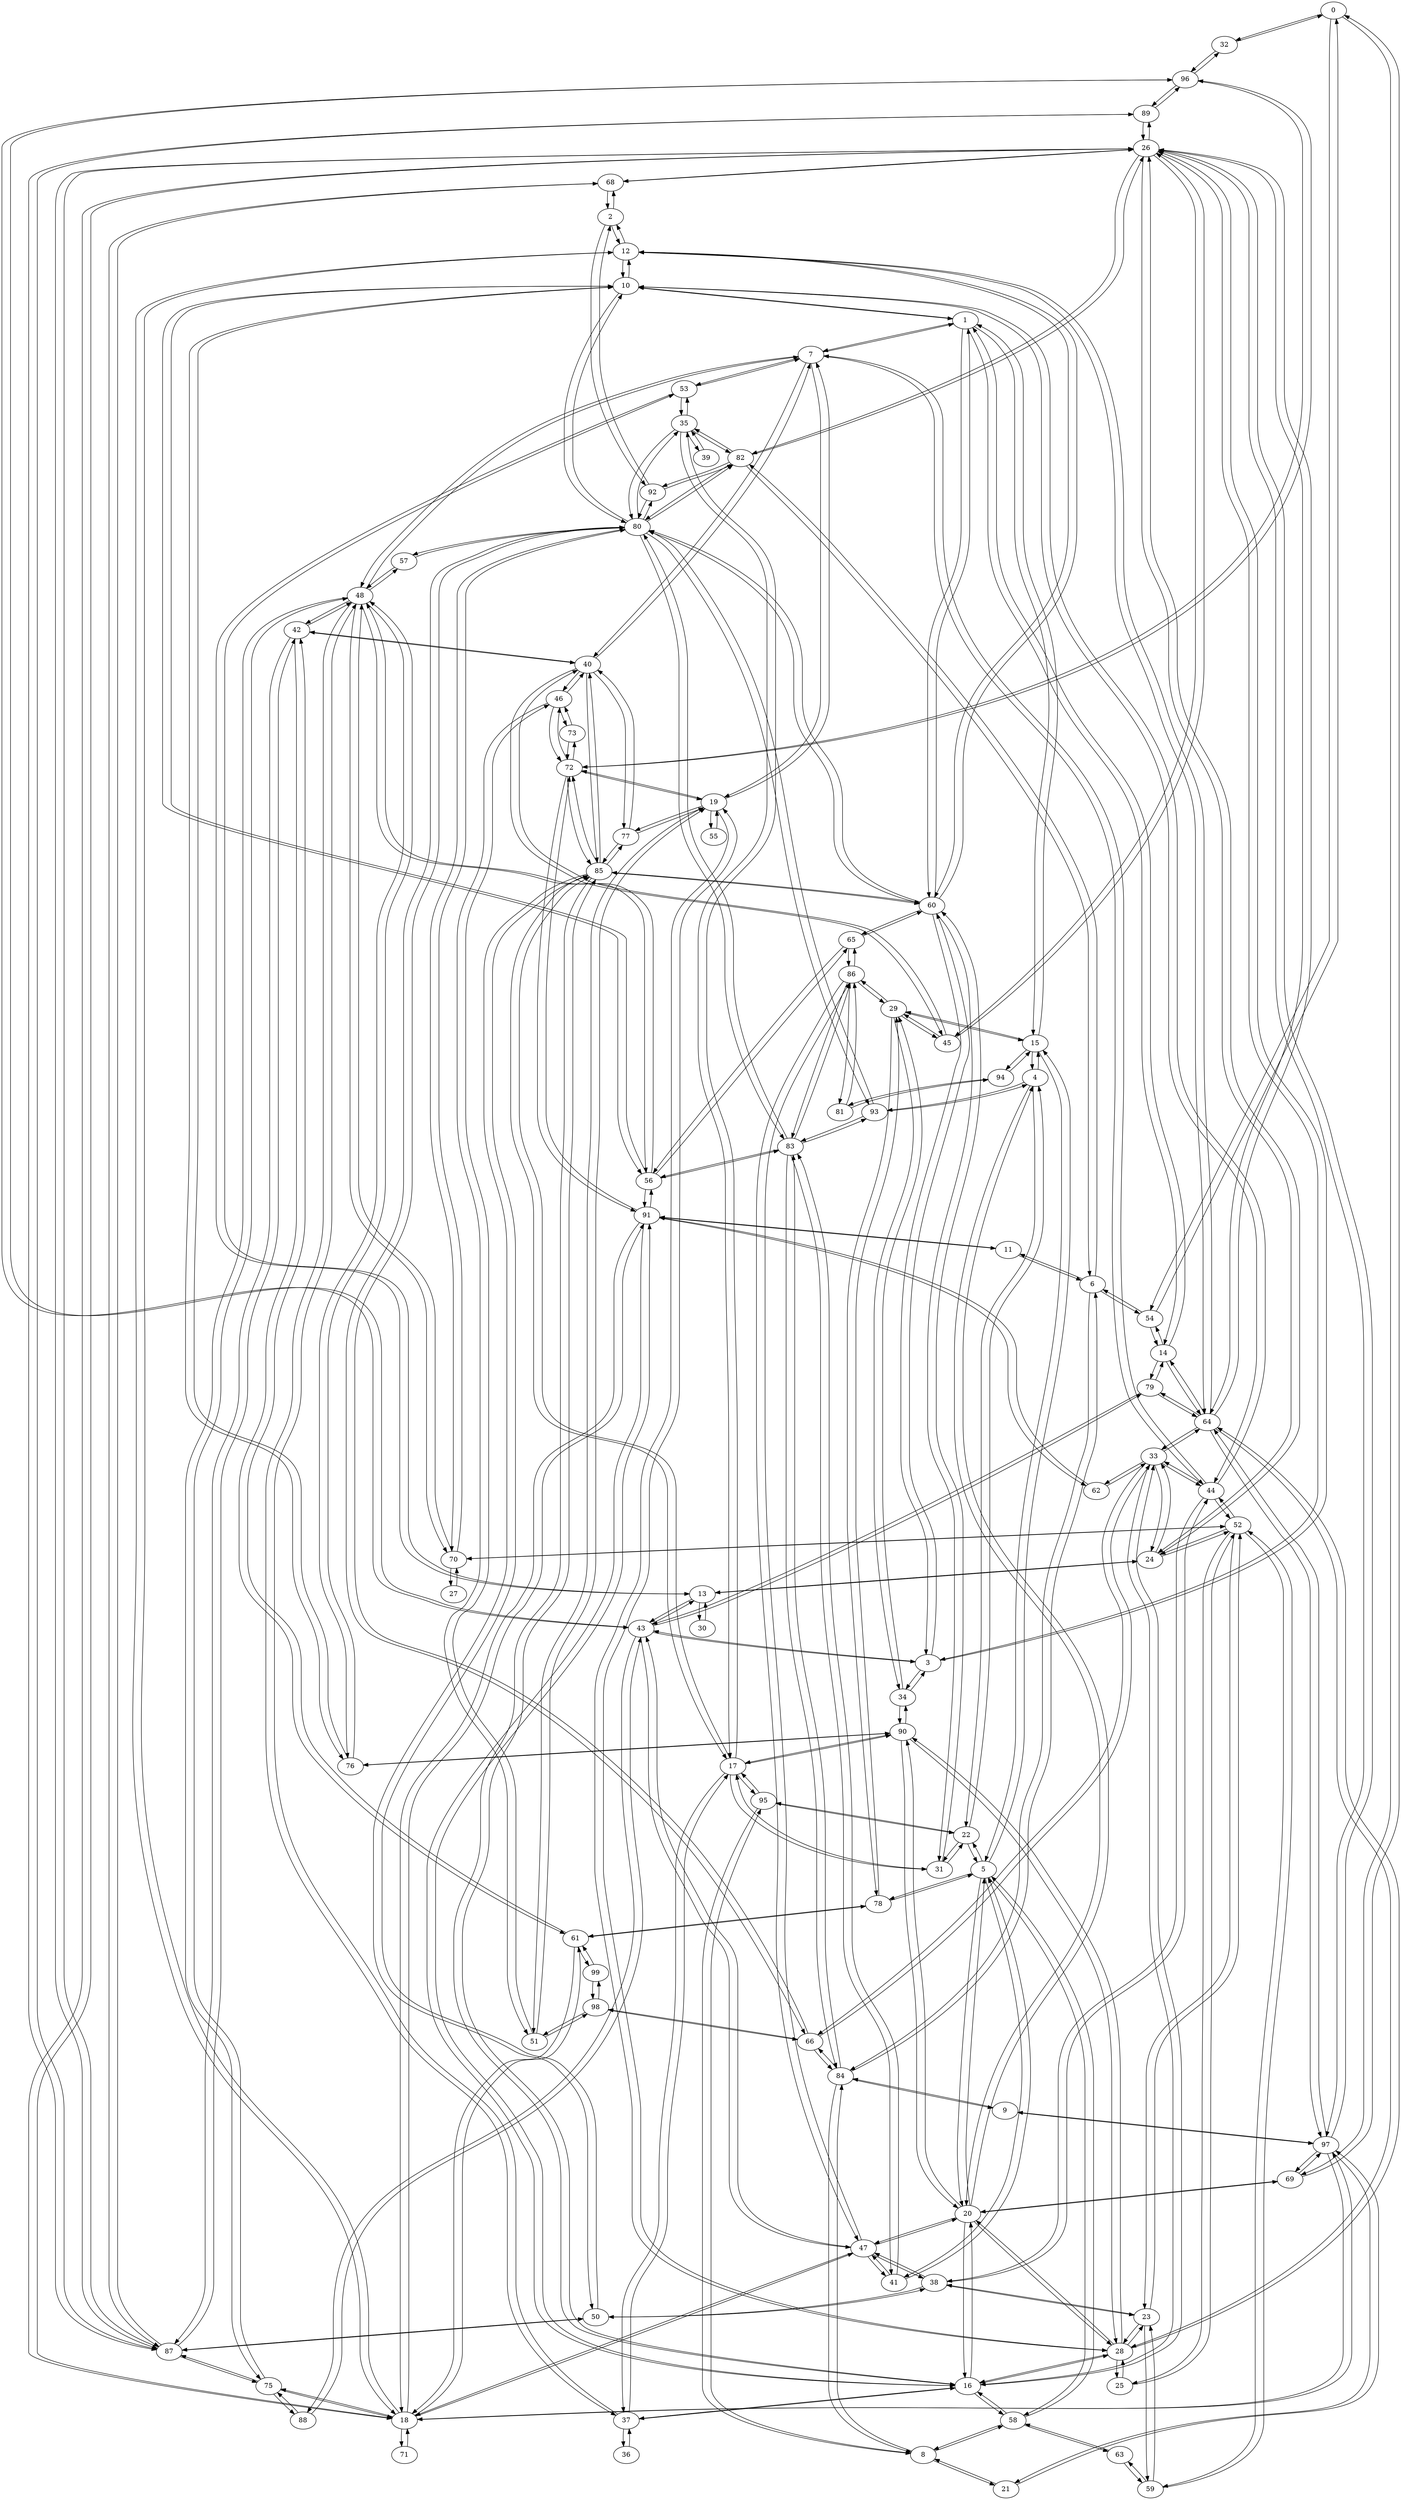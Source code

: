 strict digraph "" {
	0	[id=0,
		type=switch];
	32	[id=32,
		type=switch];
	0 -> 32	[capacity="1Gbps"];
	54	[id=54,
		type=switch];
	0 -> 54	[capacity="1Gbps"];
	69	[id=69,
		type=switch];
	0 -> 69	[capacity="1Gbps"];
	1	[id=1,
		type=switch];
	7	[id=7,
		type=switch];
	1 -> 7	[capacity="1Gbps"];
	10	[id=10,
		type=switch];
	1 -> 10	[capacity="1Gbps"];
	14	[id=14,
		type=switch];
	1 -> 14	[capacity="1Gbps"];
	15	[id=15,
		type=switch];
	1 -> 15	[capacity="1Gbps"];
	60	[id=60,
		type=switch];
	1 -> 60	[capacity="1Gbps"];
	2	[id=2,
		type=switch];
	12	[id=12,
		type=switch];
	2 -> 12	[capacity="1Gbps"];
	68	[id=68,
		type=switch];
	2 -> 68	[capacity="1Gbps"];
	92	[id=92,
		type=switch];
	2 -> 92	[capacity="1Gbps"];
	3	[id=3,
		type=switch];
	26	[id=26,
		type=switch];
	3 -> 26	[capacity="1Gbps"];
	34	[id=34,
		type=switch];
	3 -> 34	[capacity="1Gbps"];
	43	[id=43,
		type=switch];
	3 -> 43	[capacity="1Gbps"];
	3 -> 60	[capacity="1Gbps"];
	4	[id=4,
		type=switch];
	4 -> 15	[capacity="1Gbps"];
	20	[id=20,
		type=switch];
	4 -> 20	[capacity="1Gbps"];
	22	[id=22,
		type=switch];
	4 -> 22	[capacity="1Gbps"];
	93	[id=93,
		type=switch];
	4 -> 93	[capacity="1Gbps"];
	5	[id=5,
		type=switch];
	5 -> 15	[capacity="1Gbps"];
	5 -> 20	[capacity="1Gbps"];
	5 -> 22	[capacity="1Gbps"];
	41	[id=41,
		type=switch];
	5 -> 41	[capacity="1Gbps"];
	58	[id=58,
		type=switch];
	5 -> 58	[capacity="1Gbps"];
	78	[id=78,
		type=switch];
	5 -> 78	[capacity="1Gbps"];
	6	[id=6,
		type=switch];
	11	[id=11,
		type=switch];
	6 -> 11	[capacity="1Gbps"];
	6 -> 54	[capacity="1Gbps"];
	82	[id=82,
		type=switch];
	6 -> 82	[capacity="1Gbps"];
	84	[id=84,
		type=switch];
	6 -> 84	[capacity="1Gbps"];
	7 -> 1	[capacity="1Gbps"];
	19	[id=19,
		type=switch];
	7 -> 19	[capacity="1Gbps"];
	40	[id=40,
		type=switch];
	7 -> 40	[capacity="1Gbps"];
	44	[id=44,
		type=switch];
	7 -> 44	[capacity="1Gbps"];
	48	[id=48,
		type=switch];
	7 -> 48	[capacity="1Gbps"];
	53	[id=53,
		type=switch];
	7 -> 53	[capacity="1Gbps"];
	8	[id=8,
		type=switch];
	21	[id=21,
		type=switch];
	8 -> 21	[capacity="1Gbps"];
	8 -> 58	[capacity="1Gbps"];
	8 -> 84	[capacity="1Gbps"];
	95	[id=95,
		type=switch];
	8 -> 95	[capacity="1Gbps"];
	9	[id=9,
		type=switch];
	9 -> 84	[capacity="1Gbps"];
	97	[id=97,
		type=switch];
	9 -> 97	[capacity="1Gbps"];
	10 -> 1	[capacity="1Gbps"];
	10 -> 12	[capacity="1Gbps"];
	10 -> 44	[capacity="1Gbps"];
	56	[id=56,
		type=switch];
	10 -> 56	[capacity="1Gbps"];
	76	[id=76,
		type=switch];
	10 -> 76	[capacity="1Gbps"];
	80	[id=80,
		type=switch];
	10 -> 80	[capacity="1Gbps"];
	11 -> 6	[capacity="1Gbps"];
	91	[id=91,
		type=switch];
	11 -> 91	[capacity="1Gbps"];
	12 -> 2	[capacity="1Gbps"];
	12 -> 10	[capacity="1Gbps"];
	18	[id=18,
		type=switch];
	12 -> 18	[capacity="1Gbps"];
	12 -> 60	[capacity="1Gbps"];
	64	[id=64,
		type=switch];
	12 -> 64	[capacity="1Gbps"];
	13	[id=13,
		type=switch];
	24	[id=24,
		type=switch];
	13 -> 24	[capacity="1Gbps"];
	30	[id=30,
		type=switch];
	13 -> 30	[capacity="1Gbps"];
	13 -> 43	[capacity="1Gbps"];
	13 -> 53	[capacity="1Gbps"];
	14 -> 1	[capacity="1Gbps"];
	14 -> 54	[capacity="1Gbps"];
	14 -> 64	[capacity="1Gbps"];
	79	[id=79,
		type=switch];
	14 -> 79	[capacity="1Gbps"];
	15 -> 1	[capacity="1Gbps"];
	15 -> 4	[capacity="1Gbps"];
	15 -> 5	[capacity="1Gbps"];
	29	[id=29,
		type=switch];
	15 -> 29	[capacity="1Gbps"];
	94	[id=94,
		type=switch];
	15 -> 94	[capacity="1Gbps"];
	16	[id=16,
		type=switch];
	16 -> 20	[capacity="1Gbps"];
	28	[id=28,
		type=switch];
	16 -> 28	[capacity="1Gbps"];
	33	[id=33,
		type=switch];
	16 -> 33	[capacity="1Gbps"];
	37	[id=37,
		type=switch];
	16 -> 37	[capacity="1Gbps"];
	16 -> 58	[capacity="1Gbps"];
	85	[id=85,
		type=switch];
	16 -> 85	[capacity="1Gbps"];
	16 -> 91	[capacity="1Gbps"];
	17	[id=17,
		type=switch];
	31	[id=31,
		type=switch];
	17 -> 31	[capacity="1Gbps"];
	35	[id=35,
		type=switch];
	17 -> 35	[capacity="1Gbps"];
	17 -> 37	[capacity="1Gbps"];
	17 -> 85	[capacity="1Gbps"];
	90	[id=90,
		type=switch];
	17 -> 90	[capacity="1Gbps"];
	17 -> 95	[capacity="1Gbps"];
	18 -> 12	[capacity="1Gbps"];
	18 -> 26	[capacity="1Gbps"];
	47	[id=47,
		type=switch];
	18 -> 47	[capacity="1Gbps"];
	61	[id=61,
		type=switch];
	18 -> 61	[capacity="1Gbps"];
	71	[id=71,
		type=switch];
	18 -> 71	[capacity="1Gbps"];
	75	[id=75,
		type=switch];
	18 -> 75	[capacity="1Gbps"];
	18 -> 91	[capacity="1Gbps"];
	18 -> 97	[capacity="1Gbps"];
	19 -> 7	[capacity="1Gbps"];
	19 -> 28	[capacity="1Gbps"];
	51	[id=51,
		type=switch];
	19 -> 51	[capacity="1Gbps"];
	55	[id=55,
		type=switch];
	19 -> 55	[capacity="1Gbps"];
	72	[id=72,
		type=switch];
	19 -> 72	[capacity="1Gbps"];
	77	[id=77,
		type=switch];
	19 -> 77	[capacity="1Gbps"];
	20 -> 4	[capacity="1Gbps"];
	20 -> 5	[capacity="1Gbps"];
	20 -> 16	[capacity="1Gbps"];
	20 -> 28	[capacity="1Gbps"];
	20 -> 47	[capacity="1Gbps"];
	20 -> 69	[capacity="1Gbps"];
	20 -> 90	[capacity="1Gbps"];
	21 -> 8	[capacity="1Gbps"];
	21 -> 97	[capacity="1Gbps"];
	22 -> 4	[capacity="1Gbps"];
	22 -> 5	[capacity="1Gbps"];
	22 -> 31	[capacity="1Gbps"];
	22 -> 95	[capacity="1Gbps"];
	23	[id=23,
		type=switch];
	23 -> 28	[capacity="1Gbps"];
	38	[id=38,
		type=switch];
	23 -> 38	[capacity="1Gbps"];
	52	[id=52,
		type=switch];
	23 -> 52	[capacity="1Gbps"];
	59	[id=59,
		type=switch];
	23 -> 59	[capacity="1Gbps"];
	24 -> 13	[capacity="1Gbps"];
	24 -> 26	[capacity="1Gbps"];
	24 -> 33	[capacity="1Gbps"];
	24 -> 52	[capacity="1Gbps"];
	25	[id=25,
		type=switch];
	25 -> 28	[capacity="1Gbps"];
	25 -> 52	[capacity="1Gbps"];
	26 -> 3	[capacity="1Gbps"];
	26 -> 18	[capacity="1Gbps"];
	26 -> 24	[capacity="1Gbps"];
	45	[id=45,
		type=switch];
	26 -> 45	[capacity="1Gbps"];
	26 -> 64	[capacity="1Gbps"];
	26 -> 68	[capacity="1Gbps"];
	26 -> 82	[capacity="1Gbps"];
	87	[id=87,
		type=switch];
	26 -> 87	[capacity="1Gbps"];
	89	[id=89,
		type=switch];
	26 -> 89	[capacity="1Gbps"];
	26 -> 97	[capacity="1Gbps"];
	27	[id=27,
		type=switch];
	70	[id=70,
		type=switch];
	27 -> 70	[capacity="1Gbps"];
	28 -> 16	[capacity="1Gbps"];
	28 -> 19	[capacity="1Gbps"];
	28 -> 20	[capacity="1Gbps"];
	28 -> 23	[capacity="1Gbps"];
	28 -> 25	[capacity="1Gbps"];
	28 -> 64	[capacity="1Gbps"];
	28 -> 90	[capacity="1Gbps"];
	29 -> 15	[capacity="1Gbps"];
	29 -> 34	[capacity="1Gbps"];
	29 -> 45	[capacity="1Gbps"];
	29 -> 78	[capacity="1Gbps"];
	86	[id=86,
		type=switch];
	29 -> 86	[capacity="1Gbps"];
	30 -> 13	[capacity="1Gbps"];
	31 -> 17	[capacity="1Gbps"];
	31 -> 22	[capacity="1Gbps"];
	31 -> 60	[capacity="1Gbps"];
	32 -> 0	[capacity="1Gbps"];
	96	[id=96,
		type=switch];
	32 -> 96	[capacity="1Gbps"];
	33 -> 16	[capacity="1Gbps"];
	33 -> 24	[capacity="1Gbps"];
	33 -> 44	[capacity="1Gbps"];
	62	[id=62,
		type=switch];
	33 -> 62	[capacity="1Gbps"];
	33 -> 64	[capacity="1Gbps"];
	66	[id=66,
		type=switch];
	33 -> 66	[capacity="1Gbps"];
	34 -> 3	[capacity="1Gbps"];
	34 -> 29	[capacity="1Gbps"];
	34 -> 90	[capacity="1Gbps"];
	35 -> 17	[capacity="1Gbps"];
	39	[id=39,
		type=switch];
	35 -> 39	[capacity="1Gbps"];
	35 -> 53	[capacity="1Gbps"];
	35 -> 80	[capacity="1Gbps"];
	35 -> 82	[capacity="1Gbps"];
	36	[id=36,
		type=switch];
	36 -> 37	[capacity="1Gbps"];
	37 -> 16	[capacity="1Gbps"];
	37 -> 17	[capacity="1Gbps"];
	37 -> 36	[capacity="1Gbps"];
	37 -> 48	[capacity="1Gbps"];
	38 -> 23	[capacity="1Gbps"];
	38 -> 44	[capacity="1Gbps"];
	38 -> 47	[capacity="1Gbps"];
	50	[id=50,
		type=switch];
	38 -> 50	[capacity="1Gbps"];
	39 -> 35	[capacity="1Gbps"];
	40 -> 7	[capacity="1Gbps"];
	42	[id=42,
		type=switch];
	40 -> 42	[capacity="1Gbps"];
	40 -> 45	[capacity="1Gbps"];
	46	[id=46,
		type=switch];
	40 -> 46	[capacity="1Gbps"];
	40 -> 77	[capacity="1Gbps"];
	40 -> 85	[capacity="1Gbps"];
	41 -> 5	[capacity="1Gbps"];
	41 -> 47	[capacity="1Gbps"];
	83	[id=83,
		type=switch];
	41 -> 83	[capacity="1Gbps"];
	42 -> 40	[capacity="1Gbps"];
	42 -> 48	[capacity="1Gbps"];
	42 -> 61	[capacity="1Gbps"];
	42 -> 87	[capacity="1Gbps"];
	43 -> 3	[capacity="1Gbps"];
	43 -> 13	[capacity="1Gbps"];
	43 -> 47	[capacity="1Gbps"];
	43 -> 79	[capacity="1Gbps"];
	88	[id=88,
		type=switch];
	43 -> 88	[capacity="1Gbps"];
	43 -> 96	[capacity="1Gbps"];
	44 -> 7	[capacity="1Gbps"];
	44 -> 10	[capacity="1Gbps"];
	44 -> 33	[capacity="1Gbps"];
	44 -> 38	[capacity="1Gbps"];
	44 -> 52	[capacity="1Gbps"];
	45 -> 26	[capacity="1Gbps"];
	45 -> 29	[capacity="1Gbps"];
	45 -> 40	[capacity="1Gbps"];
	46 -> 40	[capacity="1Gbps"];
	46 -> 51	[capacity="1Gbps"];
	46 -> 72	[capacity="1Gbps"];
	73	[id=73,
		type=switch];
	46 -> 73	[capacity="1Gbps"];
	47 -> 18	[capacity="1Gbps"];
	47 -> 20	[capacity="1Gbps"];
	47 -> 38	[capacity="1Gbps"];
	47 -> 41	[capacity="1Gbps"];
	47 -> 43	[capacity="1Gbps"];
	47 -> 86	[capacity="1Gbps"];
	48 -> 7	[capacity="1Gbps"];
	48 -> 37	[capacity="1Gbps"];
	48 -> 42	[capacity="1Gbps"];
	48 -> 56	[capacity="1Gbps"];
	57	[id=57,
		type=switch];
	48 -> 57	[capacity="1Gbps"];
	48 -> 70	[capacity="1Gbps"];
	48 -> 75	[capacity="1Gbps"];
	48 -> 76	[capacity="1Gbps"];
	50 -> 38	[capacity="1Gbps"];
	50 -> 85	[capacity="1Gbps"];
	50 -> 87	[capacity="1Gbps"];
	51 -> 19	[capacity="1Gbps"];
	51 -> 46	[capacity="1Gbps"];
	98	[id=98,
		type=switch];
	51 -> 98	[capacity="1Gbps"];
	52 -> 23	[capacity="1Gbps"];
	52 -> 24	[capacity="1Gbps"];
	52 -> 25	[capacity="1Gbps"];
	52 -> 44	[capacity="1Gbps"];
	52 -> 59	[capacity="1Gbps"];
	52 -> 70	[capacity="1Gbps"];
	53 -> 7	[capacity="1Gbps"];
	53 -> 13	[capacity="1Gbps"];
	53 -> 35	[capacity="1Gbps"];
	54 -> 0	[capacity="1Gbps"];
	54 -> 6	[capacity="1Gbps"];
	54 -> 14	[capacity="1Gbps"];
	55 -> 19	[capacity="1Gbps"];
	56 -> 10	[capacity="1Gbps"];
	56 -> 48	[capacity="1Gbps"];
	65	[id=65,
		type=switch];
	56 -> 65	[capacity="1Gbps"];
	56 -> 83	[capacity="1Gbps"];
	56 -> 91	[capacity="1Gbps"];
	57 -> 48	[capacity="1Gbps"];
	57 -> 80	[capacity="1Gbps"];
	58 -> 5	[capacity="1Gbps"];
	58 -> 8	[capacity="1Gbps"];
	58 -> 16	[capacity="1Gbps"];
	63	[id=63,
		type=switch];
	58 -> 63	[capacity="1Gbps"];
	59 -> 23	[capacity="1Gbps"];
	59 -> 52	[capacity="1Gbps"];
	59 -> 63	[capacity="1Gbps"];
	60 -> 1	[capacity="1Gbps"];
	60 -> 3	[capacity="1Gbps"];
	60 -> 12	[capacity="1Gbps"];
	60 -> 31	[capacity="1Gbps"];
	60 -> 65	[capacity="1Gbps"];
	60 -> 80	[capacity="1Gbps"];
	60 -> 85	[capacity="1Gbps"];
	61 -> 18	[capacity="1Gbps"];
	61 -> 42	[capacity="1Gbps"];
	61 -> 78	[capacity="1Gbps"];
	99	[id=99,
		type=switch];
	61 -> 99	[capacity="1Gbps"];
	62 -> 33	[capacity="1Gbps"];
	62 -> 91	[capacity="1Gbps"];
	63 -> 58	[capacity="1Gbps"];
	63 -> 59	[capacity="1Gbps"];
	64 -> 12	[capacity="1Gbps"];
	64 -> 14	[capacity="1Gbps"];
	64 -> 26	[capacity="1Gbps"];
	64 -> 28	[capacity="1Gbps"];
	64 -> 33	[capacity="1Gbps"];
	64 -> 79	[capacity="1Gbps"];
	64 -> 97	[capacity="1Gbps"];
	65 -> 56	[capacity="1Gbps"];
	65 -> 60	[capacity="1Gbps"];
	65 -> 86	[capacity="1Gbps"];
	66 -> 33	[capacity="1Gbps"];
	66 -> 80	[capacity="1Gbps"];
	66 -> 84	[capacity="1Gbps"];
	66 -> 98	[capacity="1Gbps"];
	68 -> 2	[capacity="1Gbps"];
	68 -> 26	[capacity="1Gbps"];
	68 -> 87	[capacity="1Gbps"];
	69 -> 0	[capacity="1Gbps"];
	69 -> 20	[capacity="1Gbps"];
	69 -> 97	[capacity="1Gbps"];
	70 -> 27	[capacity="1Gbps"];
	70 -> 48	[capacity="1Gbps"];
	70 -> 52	[capacity="1Gbps"];
	70 -> 80	[capacity="1Gbps"];
	71 -> 18	[capacity="1Gbps"];
	72 -> 19	[capacity="1Gbps"];
	72 -> 46	[capacity="1Gbps"];
	72 -> 73	[capacity="1Gbps"];
	72 -> 85	[capacity="1Gbps"];
	72 -> 91	[capacity="1Gbps"];
	72 -> 96	[capacity="1Gbps"];
	73 -> 46	[capacity="1Gbps"];
	73 -> 72	[capacity="1Gbps"];
	75 -> 18	[capacity="1Gbps"];
	75 -> 48	[capacity="1Gbps"];
	75 -> 87	[capacity="1Gbps"];
	75 -> 88	[capacity="1Gbps"];
	76 -> 10	[capacity="1Gbps"];
	76 -> 48	[capacity="1Gbps"];
	76 -> 90	[capacity="1Gbps"];
	77 -> 19	[capacity="1Gbps"];
	77 -> 40	[capacity="1Gbps"];
	77 -> 85	[capacity="1Gbps"];
	78 -> 5	[capacity="1Gbps"];
	78 -> 29	[capacity="1Gbps"];
	78 -> 61	[capacity="1Gbps"];
	79 -> 14	[capacity="1Gbps"];
	79 -> 43	[capacity="1Gbps"];
	79 -> 64	[capacity="1Gbps"];
	80 -> 10	[capacity="1Gbps"];
	80 -> 35	[capacity="1Gbps"];
	80 -> 57	[capacity="1Gbps"];
	80 -> 60	[capacity="1Gbps"];
	80 -> 66	[capacity="1Gbps"];
	80 -> 70	[capacity="1Gbps"];
	80 -> 82	[capacity="1Gbps"];
	80 -> 83	[capacity="1Gbps"];
	80 -> 92	[capacity="1Gbps"];
	80 -> 93	[capacity="1Gbps"];
	81	[id=81,
		type=switch];
	81 -> 86	[capacity="1Gbps"];
	81 -> 94	[capacity="1Gbps"];
	82 -> 6	[capacity="1Gbps"];
	82 -> 26	[capacity="1Gbps"];
	82 -> 35	[capacity="1Gbps"];
	82 -> 80	[capacity="1Gbps"];
	82 -> 92	[capacity="1Gbps"];
	83 -> 41	[capacity="1Gbps"];
	83 -> 56	[capacity="1Gbps"];
	83 -> 80	[capacity="1Gbps"];
	83 -> 84	[capacity="1Gbps"];
	83 -> 86	[capacity="1Gbps"];
	83 -> 93	[capacity="1Gbps"];
	84 -> 6	[capacity="1Gbps"];
	84 -> 8	[capacity="1Gbps"];
	84 -> 9	[capacity="1Gbps"];
	84 -> 66	[capacity="1Gbps"];
	84 -> 83	[capacity="1Gbps"];
	85 -> 16	[capacity="1Gbps"];
	85 -> 17	[capacity="1Gbps"];
	85 -> 40	[capacity="1Gbps"];
	85 -> 50	[capacity="1Gbps"];
	85 -> 60	[capacity="1Gbps"];
	85 -> 72	[capacity="1Gbps"];
	85 -> 77	[capacity="1Gbps"];
	86 -> 29	[capacity="1Gbps"];
	86 -> 47	[capacity="1Gbps"];
	86 -> 65	[capacity="1Gbps"];
	86 -> 81	[capacity="1Gbps"];
	86 -> 83	[capacity="1Gbps"];
	87 -> 26	[capacity="1Gbps"];
	87 -> 42	[capacity="1Gbps"];
	87 -> 50	[capacity="1Gbps"];
	87 -> 68	[capacity="1Gbps"];
	87 -> 75	[capacity="1Gbps"];
	87 -> 89	[capacity="1Gbps"];
	88 -> 43	[capacity="1Gbps"];
	88 -> 75	[capacity="1Gbps"];
	89 -> 26	[capacity="1Gbps"];
	89 -> 87	[capacity="1Gbps"];
	89 -> 96	[capacity="1Gbps"];
	90 -> 17	[capacity="1Gbps"];
	90 -> 20	[capacity="1Gbps"];
	90 -> 28	[capacity="1Gbps"];
	90 -> 34	[capacity="1Gbps"];
	90 -> 76	[capacity="1Gbps"];
	91 -> 11	[capacity="1Gbps"];
	91 -> 16	[capacity="1Gbps"];
	91 -> 18	[capacity="1Gbps"];
	91 -> 56	[capacity="1Gbps"];
	91 -> 62	[capacity="1Gbps"];
	91 -> 72	[capacity="1Gbps"];
	92 -> 2	[capacity="1Gbps"];
	92 -> 80	[capacity="1Gbps"];
	92 -> 82	[capacity="1Gbps"];
	93 -> 4	[capacity="1Gbps"];
	93 -> 80	[capacity="1Gbps"];
	93 -> 83	[capacity="1Gbps"];
	94 -> 15	[capacity="1Gbps"];
	94 -> 81	[capacity="1Gbps"];
	95 -> 8	[capacity="1Gbps"];
	95 -> 17	[capacity="1Gbps"];
	95 -> 22	[capacity="1Gbps"];
	96 -> 32	[capacity="1Gbps"];
	96 -> 43	[capacity="1Gbps"];
	96 -> 72	[capacity="1Gbps"];
	96 -> 89	[capacity="1Gbps"];
	97 -> 9	[capacity="1Gbps"];
	97 -> 18	[capacity="1Gbps"];
	97 -> 21	[capacity="1Gbps"];
	97 -> 26	[capacity="1Gbps"];
	97 -> 64	[capacity="1Gbps"];
	97 -> 69	[capacity="1Gbps"];
	98 -> 51	[capacity="1Gbps"];
	98 -> 66	[capacity="1Gbps"];
	98 -> 99	[capacity="1Gbps"];
	99 -> 61	[capacity="1Gbps"];
	99 -> 98	[capacity="1Gbps"];
}
